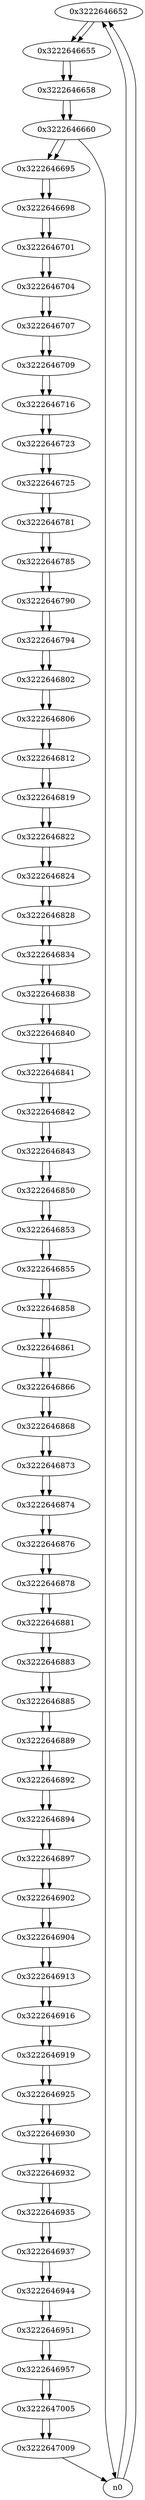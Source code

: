 digraph G{
/* nodes */
  n1 [label="0x3222646652"]
  n2 [label="0x3222646655"]
  n3 [label="0x3222646658"]
  n4 [label="0x3222646660"]
  n5 [label="0x3222646695"]
  n6 [label="0x3222646698"]
  n7 [label="0x3222646701"]
  n8 [label="0x3222646704"]
  n9 [label="0x3222646707"]
  n10 [label="0x3222646709"]
  n11 [label="0x3222646716"]
  n12 [label="0x3222646723"]
  n13 [label="0x3222646725"]
  n14 [label="0x3222646781"]
  n15 [label="0x3222646785"]
  n16 [label="0x3222646790"]
  n17 [label="0x3222646794"]
  n18 [label="0x3222646802"]
  n19 [label="0x3222646806"]
  n20 [label="0x3222646812"]
  n21 [label="0x3222646819"]
  n22 [label="0x3222646822"]
  n23 [label="0x3222646824"]
  n24 [label="0x3222646828"]
  n25 [label="0x3222646834"]
  n26 [label="0x3222646838"]
  n27 [label="0x3222646840"]
  n28 [label="0x3222646841"]
  n29 [label="0x3222646842"]
  n30 [label="0x3222646843"]
  n31 [label="0x3222646850"]
  n32 [label="0x3222646853"]
  n33 [label="0x3222646855"]
  n34 [label="0x3222646858"]
  n35 [label="0x3222646861"]
  n36 [label="0x3222646866"]
  n37 [label="0x3222646868"]
  n38 [label="0x3222646873"]
  n39 [label="0x3222646874"]
  n40 [label="0x3222646876"]
  n41 [label="0x3222646878"]
  n42 [label="0x3222646881"]
  n43 [label="0x3222646883"]
  n44 [label="0x3222646885"]
  n45 [label="0x3222646889"]
  n46 [label="0x3222646892"]
  n47 [label="0x3222646894"]
  n48 [label="0x3222646897"]
  n49 [label="0x3222646902"]
  n50 [label="0x3222646904"]
  n51 [label="0x3222646913"]
  n52 [label="0x3222646916"]
  n53 [label="0x3222646919"]
  n54 [label="0x3222646925"]
  n55 [label="0x3222646930"]
  n56 [label="0x3222646932"]
  n57 [label="0x3222646935"]
  n58 [label="0x3222646937"]
  n59 [label="0x3222646944"]
  n60 [label="0x3222646951"]
  n61 [label="0x3222646957"]
  n62 [label="0x3222647005"]
  n63 [label="0x3222647009"]
/* edges */
n1 -> n2;
n0 -> n1;
n0 -> n1;
n2 -> n3;
n1 -> n2;
n3 -> n4;
n2 -> n3;
n4 -> n5;
n4 -> n0;
n3 -> n4;
n5 -> n6;
n4 -> n5;
n6 -> n7;
n5 -> n6;
n7 -> n8;
n6 -> n7;
n8 -> n9;
n7 -> n8;
n9 -> n10;
n8 -> n9;
n10 -> n11;
n9 -> n10;
n11 -> n12;
n10 -> n11;
n12 -> n13;
n11 -> n12;
n13 -> n14;
n12 -> n13;
n14 -> n15;
n13 -> n14;
n15 -> n16;
n14 -> n15;
n16 -> n17;
n15 -> n16;
n17 -> n18;
n16 -> n17;
n18 -> n19;
n17 -> n18;
n19 -> n20;
n18 -> n19;
n20 -> n21;
n19 -> n20;
n21 -> n22;
n20 -> n21;
n22 -> n23;
n21 -> n22;
n23 -> n24;
n22 -> n23;
n24 -> n25;
n23 -> n24;
n25 -> n26;
n24 -> n25;
n26 -> n27;
n25 -> n26;
n27 -> n28;
n26 -> n27;
n28 -> n29;
n27 -> n28;
n29 -> n30;
n28 -> n29;
n30 -> n31;
n29 -> n30;
n31 -> n32;
n30 -> n31;
n32 -> n33;
n31 -> n32;
n33 -> n34;
n32 -> n33;
n34 -> n35;
n33 -> n34;
n35 -> n36;
n34 -> n35;
n36 -> n37;
n35 -> n36;
n37 -> n38;
n36 -> n37;
n38 -> n39;
n37 -> n38;
n39 -> n40;
n38 -> n39;
n40 -> n41;
n39 -> n40;
n41 -> n42;
n40 -> n41;
n42 -> n43;
n41 -> n42;
n43 -> n44;
n42 -> n43;
n44 -> n45;
n43 -> n44;
n45 -> n46;
n44 -> n45;
n46 -> n47;
n45 -> n46;
n47 -> n48;
n46 -> n47;
n48 -> n49;
n47 -> n48;
n49 -> n50;
n48 -> n49;
n50 -> n51;
n49 -> n50;
n51 -> n52;
n50 -> n51;
n52 -> n53;
n51 -> n52;
n53 -> n54;
n52 -> n53;
n54 -> n55;
n53 -> n54;
n55 -> n56;
n54 -> n55;
n56 -> n57;
n55 -> n56;
n57 -> n58;
n56 -> n57;
n58 -> n59;
n57 -> n58;
n59 -> n60;
n58 -> n59;
n60 -> n61;
n59 -> n60;
n61 -> n62;
n60 -> n61;
n62 -> n63;
n61 -> n62;
n63 -> n0;
n62 -> n63;
}
